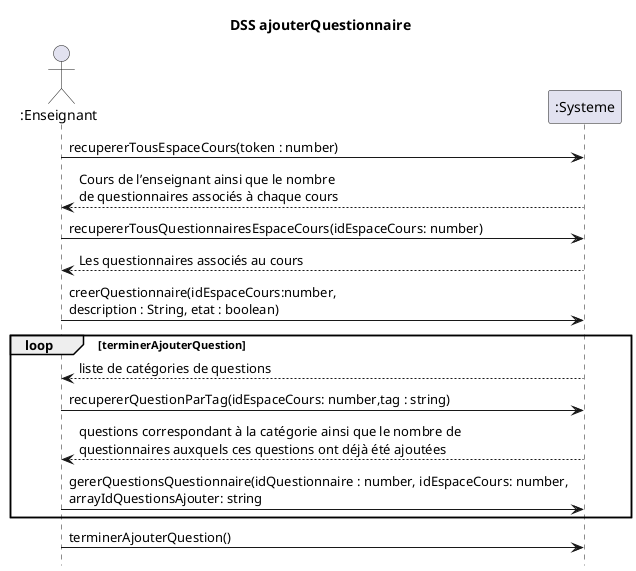 @startuml DSS_ajouterQuestionnaire
title DSS ajouterQuestionnaire
hide footbox
actor ":Enseignant" as professeur
participant ":Systeme" as systeme

professeur ->  systeme : recupererTousEspaceCours(token : number)
systeme --> professeur : Cours de l’enseignant ainsi que le nombre\nde questionnaires associés à chaque cours
professeur -> systeme : recupererTousQuestionnairesEspaceCours(idEspaceCours: number)
systeme --> professeur : Les questionnaires associés au cours
professeur -> systeme : creerQuestionnaire(idEspaceCours:number,\ndescription : String, etat : boolean)
loop terminerAjouterQuestion
systeme --> professeur : liste de catégories de questions
professeur -> systeme : recupererQuestionParTag(idEspaceCours: number,tag : string)
systeme --> professeur : questions correspondant à la catégorie ainsi que le nombre de\nquestionnaires auxquels ces questions ont déjà été ajoutées
professeur -> systeme : gererQuestionsQuestionnaire(idQuestionnaire : number, idEspaceCours: number,\narrayIdQuestionsAjouter: string
end
professeur -> systeme : terminerAjouterQuestion()
@enduml